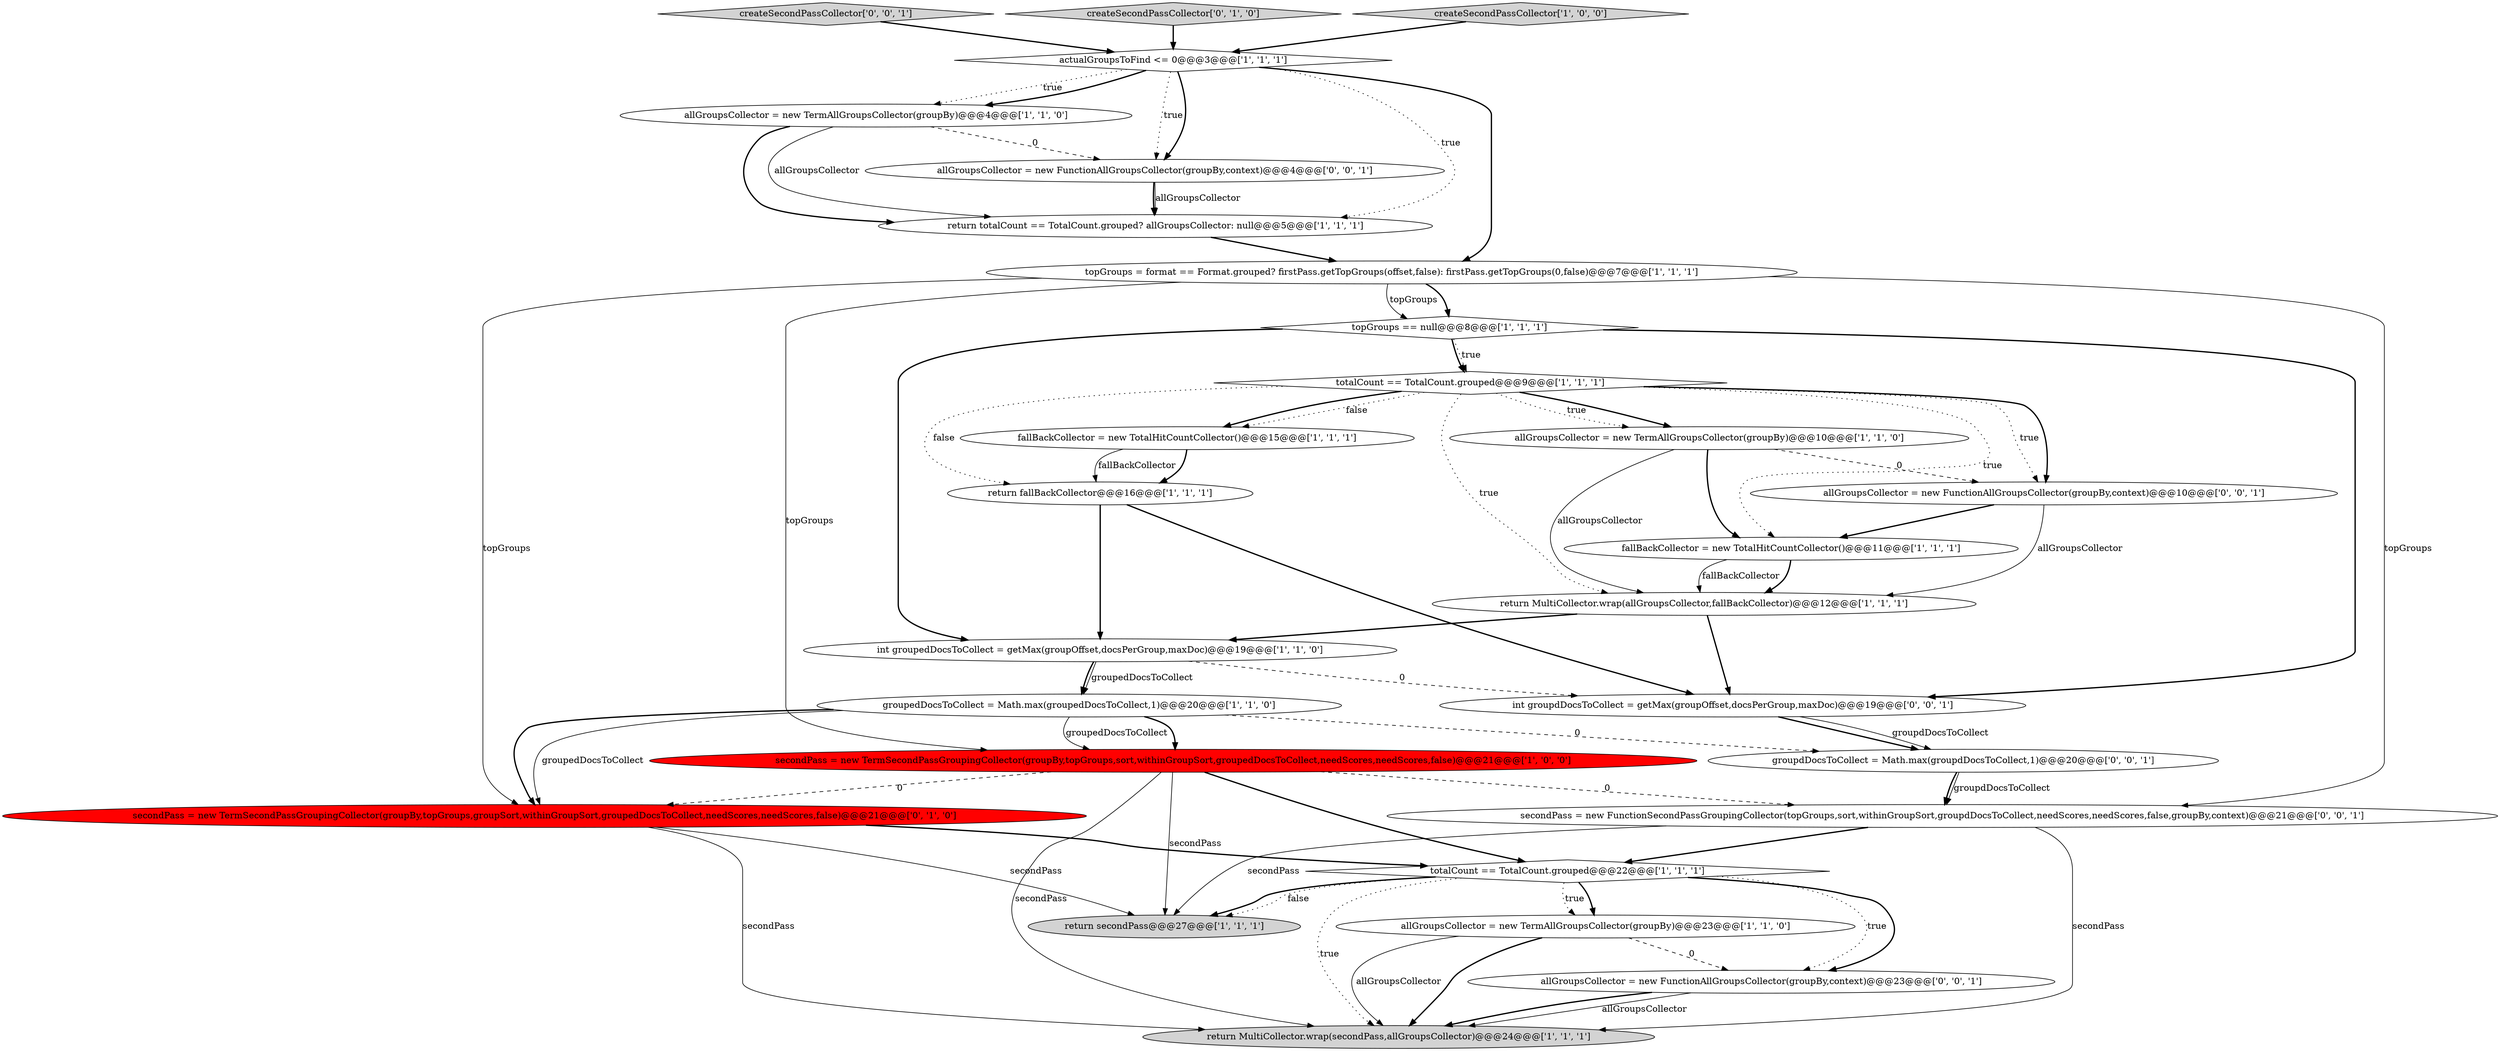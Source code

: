 digraph {
24 [style = filled, label = "allGroupsCollector = new FunctionAllGroupsCollector(groupBy,context)@@@10@@@['0', '0', '1']", fillcolor = white, shape = ellipse image = "AAA0AAABBB3BBB"];
14 [style = filled, label = "topGroups == null@@@8@@@['1', '1', '1']", fillcolor = white, shape = diamond image = "AAA0AAABBB1BBB"];
16 [style = filled, label = "fallBackCollector = new TotalHitCountCollector()@@@11@@@['1', '1', '1']", fillcolor = white, shape = ellipse image = "AAA0AAABBB1BBB"];
21 [style = filled, label = "secondPass = new FunctionSecondPassGroupingCollector(topGroups,sort,withinGroupSort,groupdDocsToCollect,needScores,needScores,false,groupBy,context)@@@21@@@['0', '0', '1']", fillcolor = white, shape = ellipse image = "AAA0AAABBB3BBB"];
2 [style = filled, label = "totalCount == TotalCount.grouped@@@22@@@['1', '1', '1']", fillcolor = white, shape = diamond image = "AAA0AAABBB1BBB"];
23 [style = filled, label = "createSecondPassCollector['0', '0', '1']", fillcolor = lightgray, shape = diamond image = "AAA0AAABBB3BBB"];
26 [style = filled, label = "int groupdDocsToCollect = getMax(groupOffset,docsPerGroup,maxDoc)@@@19@@@['0', '0', '1']", fillcolor = white, shape = ellipse image = "AAA0AAABBB3BBB"];
13 [style = filled, label = "fallBackCollector = new TotalHitCountCollector()@@@15@@@['1', '1', '1']", fillcolor = white, shape = ellipse image = "AAA0AAABBB1BBB"];
27 [style = filled, label = "groupdDocsToCollect = Math.max(groupdDocsToCollect,1)@@@20@@@['0', '0', '1']", fillcolor = white, shape = ellipse image = "AAA0AAABBB3BBB"];
0 [style = filled, label = "allGroupsCollector = new TermAllGroupsCollector(groupBy)@@@10@@@['1', '1', '0']", fillcolor = white, shape = ellipse image = "AAA0AAABBB1BBB"];
15 [style = filled, label = "secondPass = new TermSecondPassGroupingCollector(groupBy,topGroups,sort,withinGroupSort,groupedDocsToCollect,needScores,needScores,false)@@@21@@@['1', '0', '0']", fillcolor = red, shape = ellipse image = "AAA1AAABBB1BBB"];
5 [style = filled, label = "return MultiCollector.wrap(allGroupsCollector,fallBackCollector)@@@12@@@['1', '1', '1']", fillcolor = white, shape = ellipse image = "AAA0AAABBB1BBB"];
4 [style = filled, label = "topGroups = format == Format.grouped? firstPass.getTopGroups(offset,false): firstPass.getTopGroups(0,false)@@@7@@@['1', '1', '1']", fillcolor = white, shape = ellipse image = "AAA0AAABBB1BBB"];
1 [style = filled, label = "allGroupsCollector = new TermAllGroupsCollector(groupBy)@@@23@@@['1', '1', '0']", fillcolor = white, shape = ellipse image = "AAA0AAABBB1BBB"];
22 [style = filled, label = "allGroupsCollector = new FunctionAllGroupsCollector(groupBy,context)@@@23@@@['0', '0', '1']", fillcolor = white, shape = ellipse image = "AAA0AAABBB3BBB"];
19 [style = filled, label = "secondPass = new TermSecondPassGroupingCollector(groupBy,topGroups,groupSort,withinGroupSort,groupedDocsToCollect,needScores,needScores,false)@@@21@@@['0', '1', '0']", fillcolor = red, shape = ellipse image = "AAA1AAABBB2BBB"];
20 [style = filled, label = "createSecondPassCollector['0', '1', '0']", fillcolor = lightgray, shape = diamond image = "AAA0AAABBB2BBB"];
18 [style = filled, label = "totalCount == TotalCount.grouped@@@9@@@['1', '1', '1']", fillcolor = white, shape = diamond image = "AAA0AAABBB1BBB"];
17 [style = filled, label = "return MultiCollector.wrap(secondPass,allGroupsCollector)@@@24@@@['1', '1', '1']", fillcolor = lightgray, shape = ellipse image = "AAA0AAABBB1BBB"];
12 [style = filled, label = "int groupedDocsToCollect = getMax(groupOffset,docsPerGroup,maxDoc)@@@19@@@['1', '1', '0']", fillcolor = white, shape = ellipse image = "AAA0AAABBB1BBB"];
25 [style = filled, label = "allGroupsCollector = new FunctionAllGroupsCollector(groupBy,context)@@@4@@@['0', '0', '1']", fillcolor = white, shape = ellipse image = "AAA0AAABBB3BBB"];
3 [style = filled, label = "return fallBackCollector@@@16@@@['1', '1', '1']", fillcolor = white, shape = ellipse image = "AAA0AAABBB1BBB"];
6 [style = filled, label = "return totalCount == TotalCount.grouped? allGroupsCollector: null@@@5@@@['1', '1', '1']", fillcolor = white, shape = ellipse image = "AAA0AAABBB1BBB"];
8 [style = filled, label = "groupedDocsToCollect = Math.max(groupedDocsToCollect,1)@@@20@@@['1', '1', '0']", fillcolor = white, shape = ellipse image = "AAA0AAABBB1BBB"];
11 [style = filled, label = "allGroupsCollector = new TermAllGroupsCollector(groupBy)@@@4@@@['1', '1', '0']", fillcolor = white, shape = ellipse image = "AAA0AAABBB1BBB"];
9 [style = filled, label = "createSecondPassCollector['1', '0', '0']", fillcolor = lightgray, shape = diamond image = "AAA0AAABBB1BBB"];
7 [style = filled, label = "return secondPass@@@27@@@['1', '1', '1']", fillcolor = lightgray, shape = ellipse image = "AAA0AAABBB1BBB"];
10 [style = filled, label = "actualGroupsToFind <= 0@@@3@@@['1', '1', '1']", fillcolor = white, shape = diamond image = "AAA0AAABBB1BBB"];
4->19 [style = solid, label="topGroups"];
0->16 [style = bold, label=""];
4->21 [style = solid, label="topGroups"];
10->6 [style = dotted, label="true"];
4->14 [style = bold, label=""];
15->2 [style = bold, label=""];
18->24 [style = bold, label=""];
8->15 [style = bold, label=""];
2->22 [style = dotted, label="true"];
4->14 [style = solid, label="topGroups"];
18->16 [style = dotted, label="true"];
15->17 [style = solid, label="secondPass"];
1->17 [style = solid, label="allGroupsCollector"];
21->7 [style = solid, label="secondPass"];
2->1 [style = bold, label=""];
8->19 [style = bold, label=""];
2->17 [style = dotted, label="true"];
11->6 [style = bold, label=""];
18->13 [style = dotted, label="false"];
18->24 [style = dotted, label="true"];
22->17 [style = solid, label="allGroupsCollector"];
5->26 [style = bold, label=""];
3->26 [style = bold, label=""];
21->17 [style = solid, label="secondPass"];
0->5 [style = solid, label="allGroupsCollector"];
15->21 [style = dashed, label="0"];
8->15 [style = solid, label="groupedDocsToCollect"];
19->2 [style = bold, label=""];
15->19 [style = dashed, label="0"];
3->12 [style = bold, label=""];
9->10 [style = bold, label=""];
19->17 [style = solid, label="secondPass"];
25->6 [style = bold, label=""];
18->3 [style = dotted, label="false"];
1->17 [style = bold, label=""];
21->2 [style = bold, label=""];
2->7 [style = dotted, label="false"];
20->10 [style = bold, label=""];
1->22 [style = dashed, label="0"];
12->26 [style = dashed, label="0"];
14->26 [style = bold, label=""];
24->16 [style = bold, label=""];
6->4 [style = bold, label=""];
26->27 [style = bold, label=""];
10->25 [style = dotted, label="true"];
13->3 [style = bold, label=""];
5->12 [style = bold, label=""];
10->11 [style = dotted, label="true"];
10->25 [style = bold, label=""];
2->1 [style = dotted, label="true"];
12->8 [style = bold, label=""];
11->6 [style = solid, label="allGroupsCollector"];
13->3 [style = solid, label="fallBackCollector"];
4->15 [style = solid, label="topGroups"];
14->12 [style = bold, label=""];
27->21 [style = solid, label="groupdDocsToCollect"];
11->25 [style = dashed, label="0"];
18->13 [style = bold, label=""];
10->4 [style = bold, label=""];
16->5 [style = bold, label=""];
22->17 [style = bold, label=""];
18->0 [style = dotted, label="true"];
23->10 [style = bold, label=""];
25->6 [style = solid, label="allGroupsCollector"];
14->18 [style = bold, label=""];
19->7 [style = solid, label="secondPass"];
18->5 [style = dotted, label="true"];
16->5 [style = solid, label="fallBackCollector"];
24->5 [style = solid, label="allGroupsCollector"];
26->27 [style = solid, label="groupdDocsToCollect"];
2->7 [style = bold, label=""];
8->27 [style = dashed, label="0"];
2->22 [style = bold, label=""];
27->21 [style = bold, label=""];
14->18 [style = dotted, label="true"];
18->0 [style = bold, label=""];
0->24 [style = dashed, label="0"];
12->8 [style = solid, label="groupedDocsToCollect"];
15->7 [style = solid, label="secondPass"];
10->11 [style = bold, label=""];
8->19 [style = solid, label="groupedDocsToCollect"];
}
